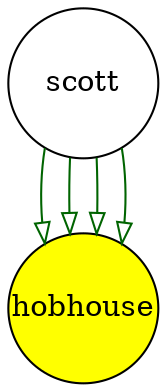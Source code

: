digraph partagr_scott_hobhouse { 
 K=0.6 
 "scott" -> { "hobhouse" } [color="darkgreen", arrowhead="onormal", penwidth=1, href="#188"]; 
 "scott" -> { "hobhouse" } [color="darkgreen", arrowhead="onormal", penwidth=1, href="#191"]; 
 "scott" -> { "hobhouse" } [color="darkgreen", arrowhead="onormal", penwidth=1, href="#216"]; 
 "scott" -> { "hobhouse" } [color="darkgreen", arrowhead="onormal", penwidth=1, href="#217"]; 
 "scott" [shape="circle", fixedsize="true", height=1, width=1, style="filled", fillcolor="white", href="#scott"]; 
 "hobhouse" [shape="circle", fixedsize="true", height=1, width=1, style="filled", fillcolor="yellow", href="#hobhouse"]; 

}